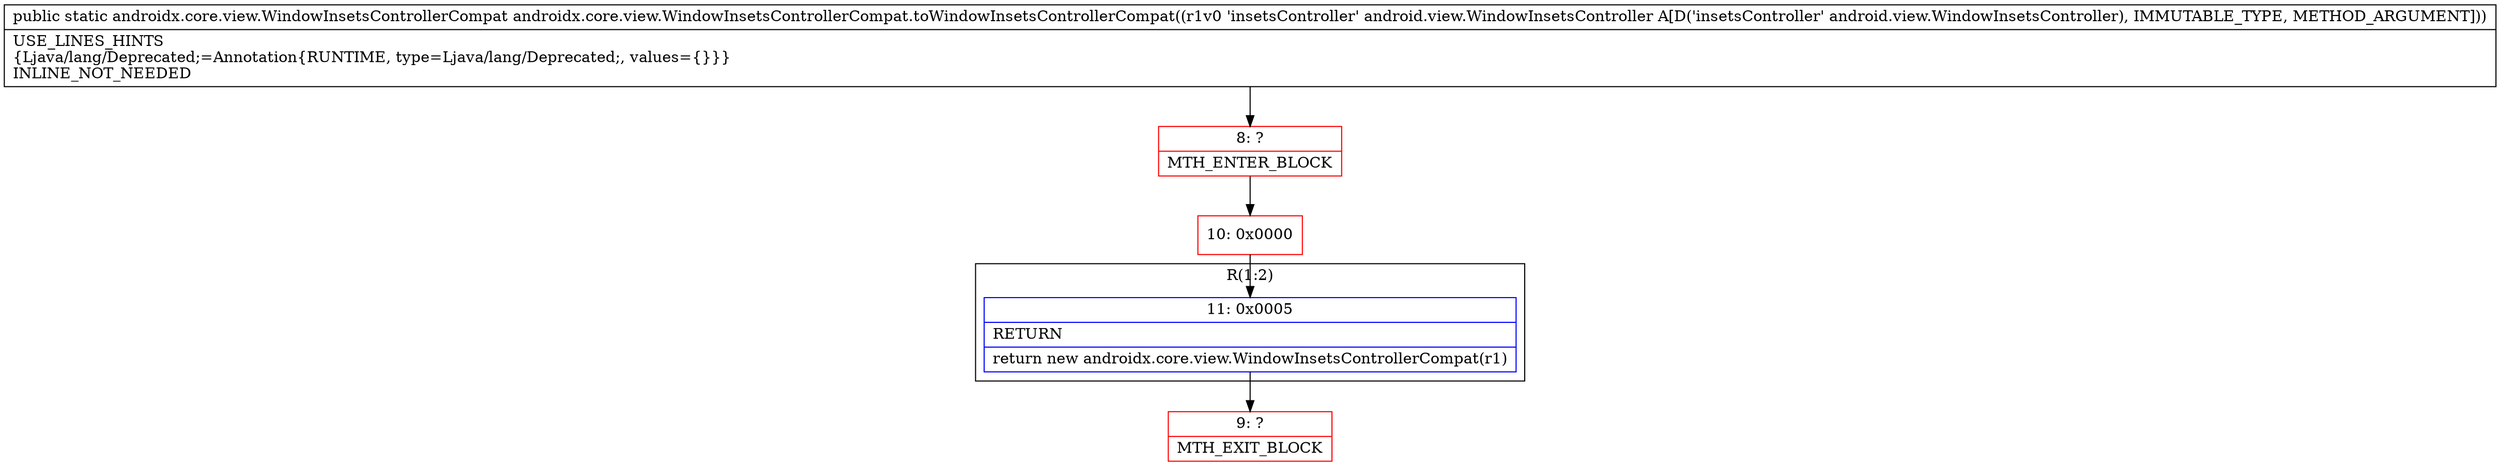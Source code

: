 digraph "CFG forandroidx.core.view.WindowInsetsControllerCompat.toWindowInsetsControllerCompat(Landroid\/view\/WindowInsetsController;)Landroidx\/core\/view\/WindowInsetsControllerCompat;" {
subgraph cluster_Region_1030249024 {
label = "R(1:2)";
node [shape=record,color=blue];
Node_11 [shape=record,label="{11\:\ 0x0005|RETURN\l|return new androidx.core.view.WindowInsetsControllerCompat(r1)\l}"];
}
Node_8 [shape=record,color=red,label="{8\:\ ?|MTH_ENTER_BLOCK\l}"];
Node_10 [shape=record,color=red,label="{10\:\ 0x0000}"];
Node_9 [shape=record,color=red,label="{9\:\ ?|MTH_EXIT_BLOCK\l}"];
MethodNode[shape=record,label="{public static androidx.core.view.WindowInsetsControllerCompat androidx.core.view.WindowInsetsControllerCompat.toWindowInsetsControllerCompat((r1v0 'insetsController' android.view.WindowInsetsController A[D('insetsController' android.view.WindowInsetsController), IMMUTABLE_TYPE, METHOD_ARGUMENT]))  | USE_LINES_HINTS\l\{Ljava\/lang\/Deprecated;=Annotation\{RUNTIME, type=Ljava\/lang\/Deprecated;, values=\{\}\}\}\lINLINE_NOT_NEEDED\l}"];
MethodNode -> Node_8;Node_11 -> Node_9;
Node_8 -> Node_10;
Node_10 -> Node_11;
}

